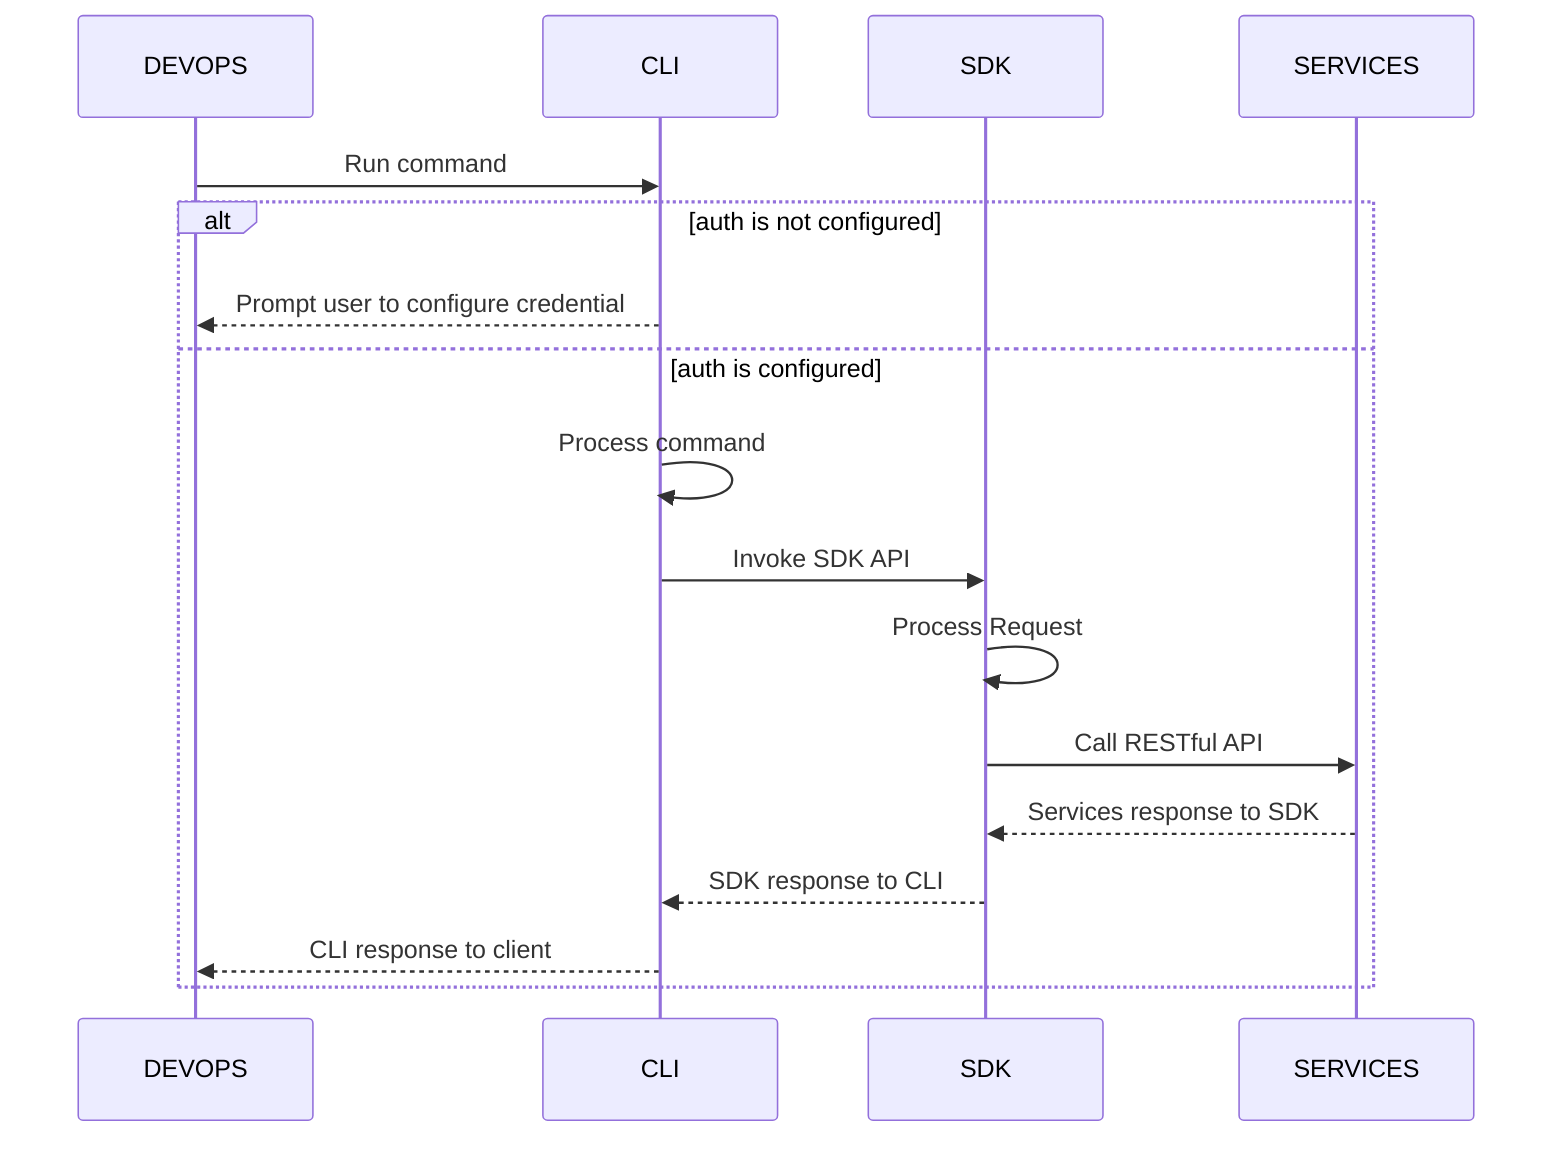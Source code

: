 sequenceDiagram
    participant D as DEVOPS
    participant C as CLI
    participant S as SDK
    participant SVC as SERVICES

    D->>C: Run command

    alt auth is not configured
        C-->>D: Prompt user to configure credential
    else auth is configured
        C->>C: Process command
        C->>S: Invoke SDK API
        S->>S: Process Request
        S->>SVC: Call RESTful API
        SVC-->>S: Services response to SDK
        S-->>C: SDK response to CLI
        C-->>D: CLI response to client
    end